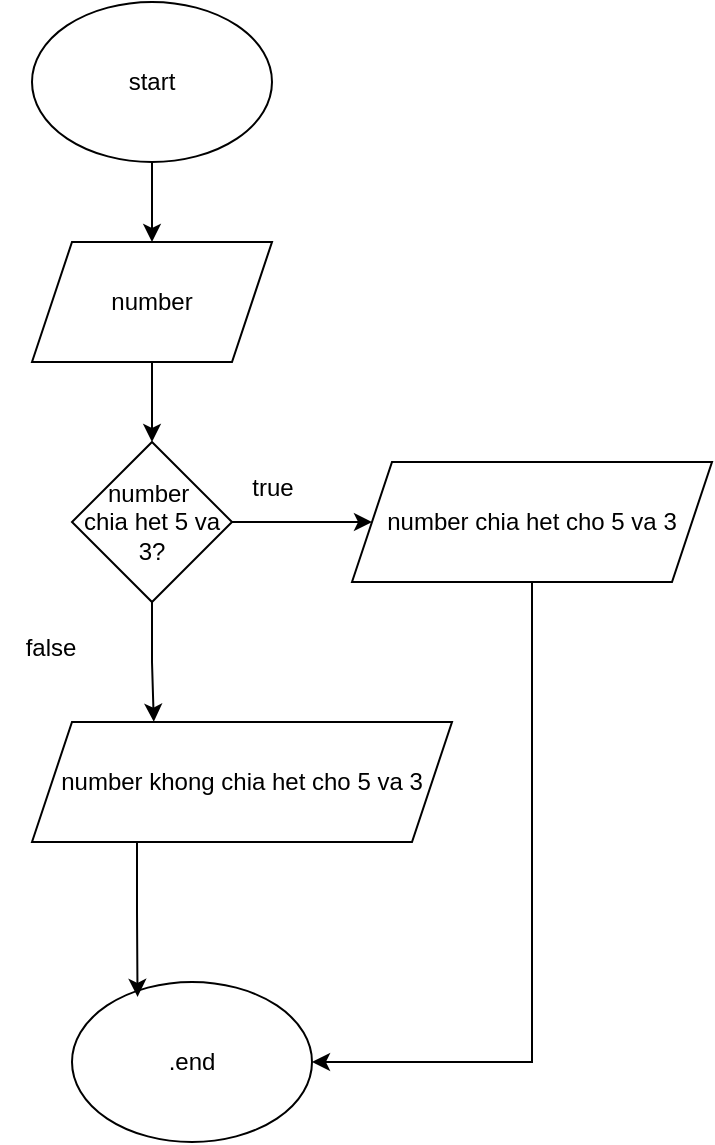 <mxfile version="22.0.3" type="device">
  <diagram id="C5RBs43oDa-KdzZeNtuy" name="Page-1">
    <mxGraphModel dx="1036" dy="606" grid="1" gridSize="10" guides="1" tooltips="1" connect="1" arrows="1" fold="1" page="1" pageScale="1" pageWidth="827" pageHeight="1169" math="0" shadow="0">
      <root>
        <mxCell id="WIyWlLk6GJQsqaUBKTNV-0" />
        <mxCell id="WIyWlLk6GJQsqaUBKTNV-1" parent="WIyWlLk6GJQsqaUBKTNV-0" />
        <mxCell id="afgc6z-RETcrpsBKofpW-114" style="edgeStyle=orthogonalEdgeStyle;rounded=0;orthogonalLoop=1;jettySize=auto;html=1;exitX=0.5;exitY=1;exitDx=0;exitDy=0;entryX=0.5;entryY=0;entryDx=0;entryDy=0;" parent="WIyWlLk6GJQsqaUBKTNV-1" source="afgc6z-RETcrpsBKofpW-112" target="afgc6z-RETcrpsBKofpW-113" edge="1">
          <mxGeometry relative="1" as="geometry" />
        </mxCell>
        <mxCell id="afgc6z-RETcrpsBKofpW-112" value="start" style="ellipse;whiteSpace=wrap;html=1;" parent="WIyWlLk6GJQsqaUBKTNV-1" vertex="1">
          <mxGeometry x="380" y="40" width="120" height="80" as="geometry" />
        </mxCell>
        <mxCell id="afgc6z-RETcrpsBKofpW-116" style="edgeStyle=orthogonalEdgeStyle;rounded=0;orthogonalLoop=1;jettySize=auto;html=1;exitX=0.5;exitY=1;exitDx=0;exitDy=0;entryX=0.5;entryY=0;entryDx=0;entryDy=0;" parent="WIyWlLk6GJQsqaUBKTNV-1" source="afgc6z-RETcrpsBKofpW-113" target="afgc6z-RETcrpsBKofpW-115" edge="1">
          <mxGeometry relative="1" as="geometry" />
        </mxCell>
        <mxCell id="afgc6z-RETcrpsBKofpW-113" value="number" style="shape=parallelogram;perimeter=parallelogramPerimeter;whiteSpace=wrap;html=1;fixedSize=1;" parent="WIyWlLk6GJQsqaUBKTNV-1" vertex="1">
          <mxGeometry x="380" y="160" width="120" height="60" as="geometry" />
        </mxCell>
        <mxCell id="afgc6z-RETcrpsBKofpW-118" value="" style="edgeStyle=orthogonalEdgeStyle;rounded=0;orthogonalLoop=1;jettySize=auto;html=1;" parent="WIyWlLk6GJQsqaUBKTNV-1" source="afgc6z-RETcrpsBKofpW-115" target="afgc6z-RETcrpsBKofpW-117" edge="1">
          <mxGeometry relative="1" as="geometry" />
        </mxCell>
        <mxCell id="afgc6z-RETcrpsBKofpW-115" value="number&amp;nbsp;&lt;br&gt;chia het 5 va 3?" style="rhombus;whiteSpace=wrap;html=1;" parent="WIyWlLk6GJQsqaUBKTNV-1" vertex="1">
          <mxGeometry x="400" y="260" width="80" height="80" as="geometry" />
        </mxCell>
        <mxCell id="afgc6z-RETcrpsBKofpW-125" style="edgeStyle=orthogonalEdgeStyle;rounded=0;orthogonalLoop=1;jettySize=auto;html=1;exitX=0.5;exitY=1;exitDx=0;exitDy=0;entryX=1;entryY=0.5;entryDx=0;entryDy=0;" parent="WIyWlLk6GJQsqaUBKTNV-1" source="afgc6z-RETcrpsBKofpW-117" target="afgc6z-RETcrpsBKofpW-123" edge="1">
          <mxGeometry relative="1" as="geometry">
            <mxPoint x="630" y="570" as="targetPoint" />
            <Array as="points">
              <mxPoint x="630" y="570" />
            </Array>
          </mxGeometry>
        </mxCell>
        <mxCell id="afgc6z-RETcrpsBKofpW-117" value="number chia het cho 5 va 3" style="shape=parallelogram;perimeter=parallelogramPerimeter;whiteSpace=wrap;html=1;fixedSize=1;" parent="WIyWlLk6GJQsqaUBKTNV-1" vertex="1">
          <mxGeometry x="540" y="270" width="180" height="60" as="geometry" />
        </mxCell>
        <mxCell id="afgc6z-RETcrpsBKofpW-119" value="true" style="text;html=1;align=center;verticalAlign=middle;resizable=0;points=[];autosize=1;strokeColor=none;fillColor=none;" parent="WIyWlLk6GJQsqaUBKTNV-1" vertex="1">
          <mxGeometry x="480" y="268" width="40" height="30" as="geometry" />
        </mxCell>
        <mxCell id="afgc6z-RETcrpsBKofpW-120" value="number khong chia het cho 5 va 3" style="shape=parallelogram;perimeter=parallelogramPerimeter;whiteSpace=wrap;html=1;fixedSize=1;" parent="WIyWlLk6GJQsqaUBKTNV-1" vertex="1">
          <mxGeometry x="380" y="400" width="210" height="60" as="geometry" />
        </mxCell>
        <mxCell id="afgc6z-RETcrpsBKofpW-121" style="edgeStyle=orthogonalEdgeStyle;rounded=0;orthogonalLoop=1;jettySize=auto;html=1;exitX=0.5;exitY=1;exitDx=0;exitDy=0;entryX=0.29;entryY=-0.003;entryDx=0;entryDy=0;entryPerimeter=0;" parent="WIyWlLk6GJQsqaUBKTNV-1" source="afgc6z-RETcrpsBKofpW-115" target="afgc6z-RETcrpsBKofpW-120" edge="1">
          <mxGeometry relative="1" as="geometry" />
        </mxCell>
        <mxCell id="afgc6z-RETcrpsBKofpW-122" value="false" style="text;html=1;align=center;verticalAlign=middle;resizable=0;points=[];autosize=1;strokeColor=none;fillColor=none;" parent="WIyWlLk6GJQsqaUBKTNV-1" vertex="1">
          <mxGeometry x="364" y="348" width="50" height="30" as="geometry" />
        </mxCell>
        <mxCell id="afgc6z-RETcrpsBKofpW-123" value=".end" style="ellipse;whiteSpace=wrap;html=1;" parent="WIyWlLk6GJQsqaUBKTNV-1" vertex="1">
          <mxGeometry x="400" y="530" width="120" height="80" as="geometry" />
        </mxCell>
        <mxCell id="afgc6z-RETcrpsBKofpW-124" style="edgeStyle=orthogonalEdgeStyle;rounded=0;orthogonalLoop=1;jettySize=auto;html=1;exitX=0.25;exitY=1;exitDx=0;exitDy=0;entryX=0.273;entryY=0.093;entryDx=0;entryDy=0;entryPerimeter=0;" parent="WIyWlLk6GJQsqaUBKTNV-1" source="afgc6z-RETcrpsBKofpW-120" target="afgc6z-RETcrpsBKofpW-123" edge="1">
          <mxGeometry relative="1" as="geometry" />
        </mxCell>
      </root>
    </mxGraphModel>
  </diagram>
</mxfile>
